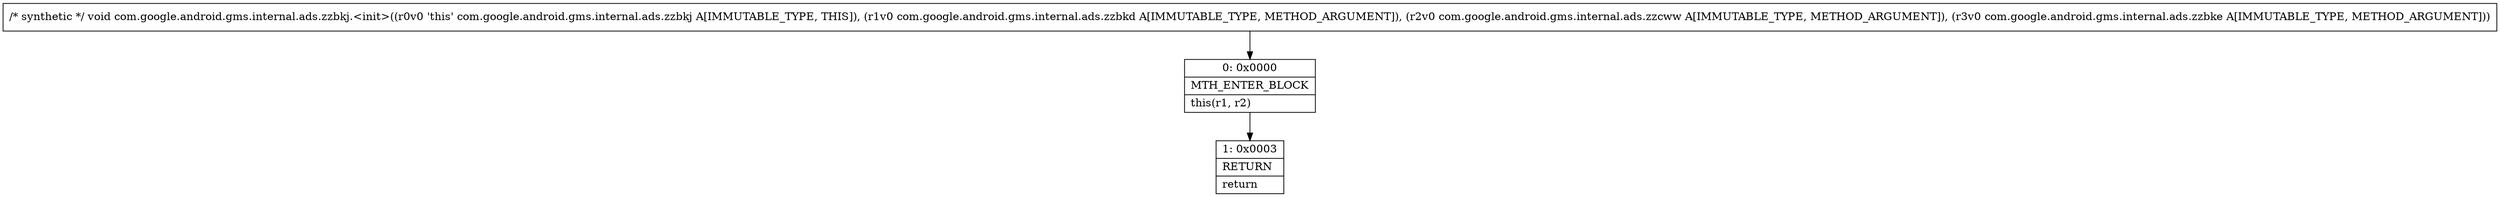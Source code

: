 digraph "CFG forcom.google.android.gms.internal.ads.zzbkj.\<init\>(Lcom\/google\/android\/gms\/internal\/ads\/zzbkd;Lcom\/google\/android\/gms\/internal\/ads\/zzcww;Lcom\/google\/android\/gms\/internal\/ads\/zzbke;)V" {
Node_0 [shape=record,label="{0\:\ 0x0000|MTH_ENTER_BLOCK\l|this(r1, r2)\l}"];
Node_1 [shape=record,label="{1\:\ 0x0003|RETURN\l|return\l}"];
MethodNode[shape=record,label="{\/* synthetic *\/ void com.google.android.gms.internal.ads.zzbkj.\<init\>((r0v0 'this' com.google.android.gms.internal.ads.zzbkj A[IMMUTABLE_TYPE, THIS]), (r1v0 com.google.android.gms.internal.ads.zzbkd A[IMMUTABLE_TYPE, METHOD_ARGUMENT]), (r2v0 com.google.android.gms.internal.ads.zzcww A[IMMUTABLE_TYPE, METHOD_ARGUMENT]), (r3v0 com.google.android.gms.internal.ads.zzbke A[IMMUTABLE_TYPE, METHOD_ARGUMENT])) }"];
MethodNode -> Node_0;
Node_0 -> Node_1;
}

